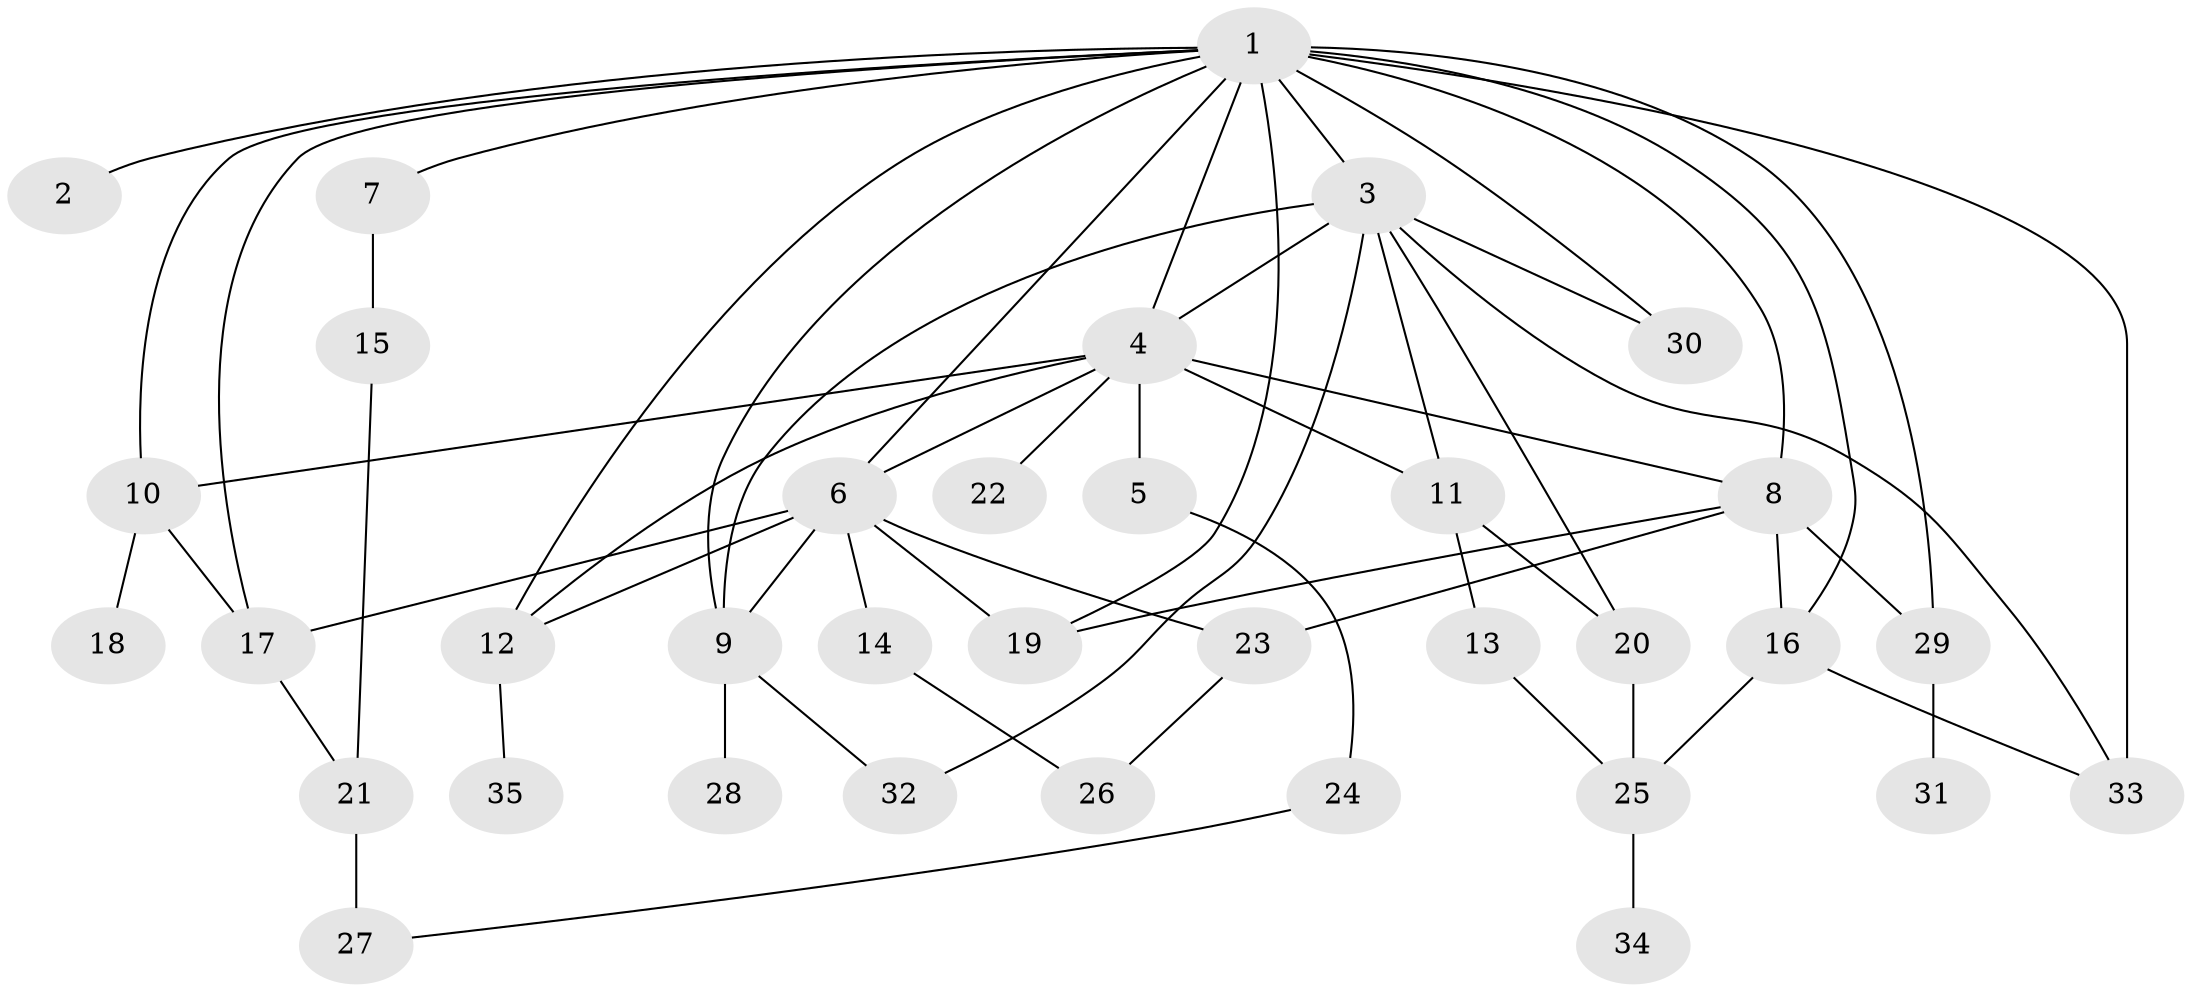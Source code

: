 // original degree distribution, {12: 0.008849557522123894, 7: 0.008849557522123894, 14: 0.02654867256637168, 10: 0.017699115044247787, 17: 0.008849557522123894, 13: 0.008849557522123894, 3: 0.1592920353982301, 2: 0.22123893805309736, 1: 0.415929203539823, 5: 0.035398230088495575, 4: 0.08849557522123894}
// Generated by graph-tools (version 1.1) at 2025/50/03/04/25 22:50:23]
// undirected, 35 vertices, 60 edges
graph export_dot {
  node [color=gray90,style=filled];
  1;
  2;
  3;
  4;
  5;
  6;
  7;
  8;
  9;
  10;
  11;
  12;
  13;
  14;
  15;
  16;
  17;
  18;
  19;
  20;
  21;
  22;
  23;
  24;
  25;
  26;
  27;
  28;
  29;
  30;
  31;
  32;
  33;
  34;
  35;
  1 -- 2 [weight=11.0];
  1 -- 3 [weight=2.0];
  1 -- 4 [weight=1.0];
  1 -- 6 [weight=2.0];
  1 -- 7 [weight=1.0];
  1 -- 8 [weight=8.0];
  1 -- 9 [weight=1.0];
  1 -- 10 [weight=1.0];
  1 -- 12 [weight=3.0];
  1 -- 16 [weight=1.0];
  1 -- 17 [weight=2.0];
  1 -- 19 [weight=9.0];
  1 -- 29 [weight=2.0];
  1 -- 30 [weight=1.0];
  1 -- 33 [weight=3.0];
  3 -- 4 [weight=1.0];
  3 -- 9 [weight=6.0];
  3 -- 11 [weight=1.0];
  3 -- 20 [weight=1.0];
  3 -- 30 [weight=1.0];
  3 -- 32 [weight=1.0];
  3 -- 33 [weight=1.0];
  4 -- 5 [weight=1.0];
  4 -- 6 [weight=1.0];
  4 -- 8 [weight=1.0];
  4 -- 10 [weight=1.0];
  4 -- 11 [weight=2.0];
  4 -- 12 [weight=1.0];
  4 -- 22 [weight=1.0];
  5 -- 24 [weight=1.0];
  6 -- 9 [weight=1.0];
  6 -- 12 [weight=1.0];
  6 -- 14 [weight=1.0];
  6 -- 17 [weight=1.0];
  6 -- 19 [weight=1.0];
  6 -- 23 [weight=4.0];
  7 -- 15 [weight=1.0];
  8 -- 16 [weight=1.0];
  8 -- 19 [weight=1.0];
  8 -- 23 [weight=1.0];
  8 -- 29 [weight=1.0];
  9 -- 28 [weight=1.0];
  9 -- 32 [weight=1.0];
  10 -- 17 [weight=1.0];
  10 -- 18 [weight=1.0];
  11 -- 13 [weight=1.0];
  11 -- 20 [weight=1.0];
  12 -- 35 [weight=1.0];
  13 -- 25 [weight=1.0];
  14 -- 26 [weight=1.0];
  15 -- 21 [weight=1.0];
  16 -- 25 [weight=1.0];
  16 -- 33 [weight=1.0];
  17 -- 21 [weight=1.0];
  20 -- 25 [weight=1.0];
  21 -- 27 [weight=2.0];
  23 -- 26 [weight=1.0];
  24 -- 27 [weight=1.0];
  25 -- 34 [weight=1.0];
  29 -- 31 [weight=1.0];
}
